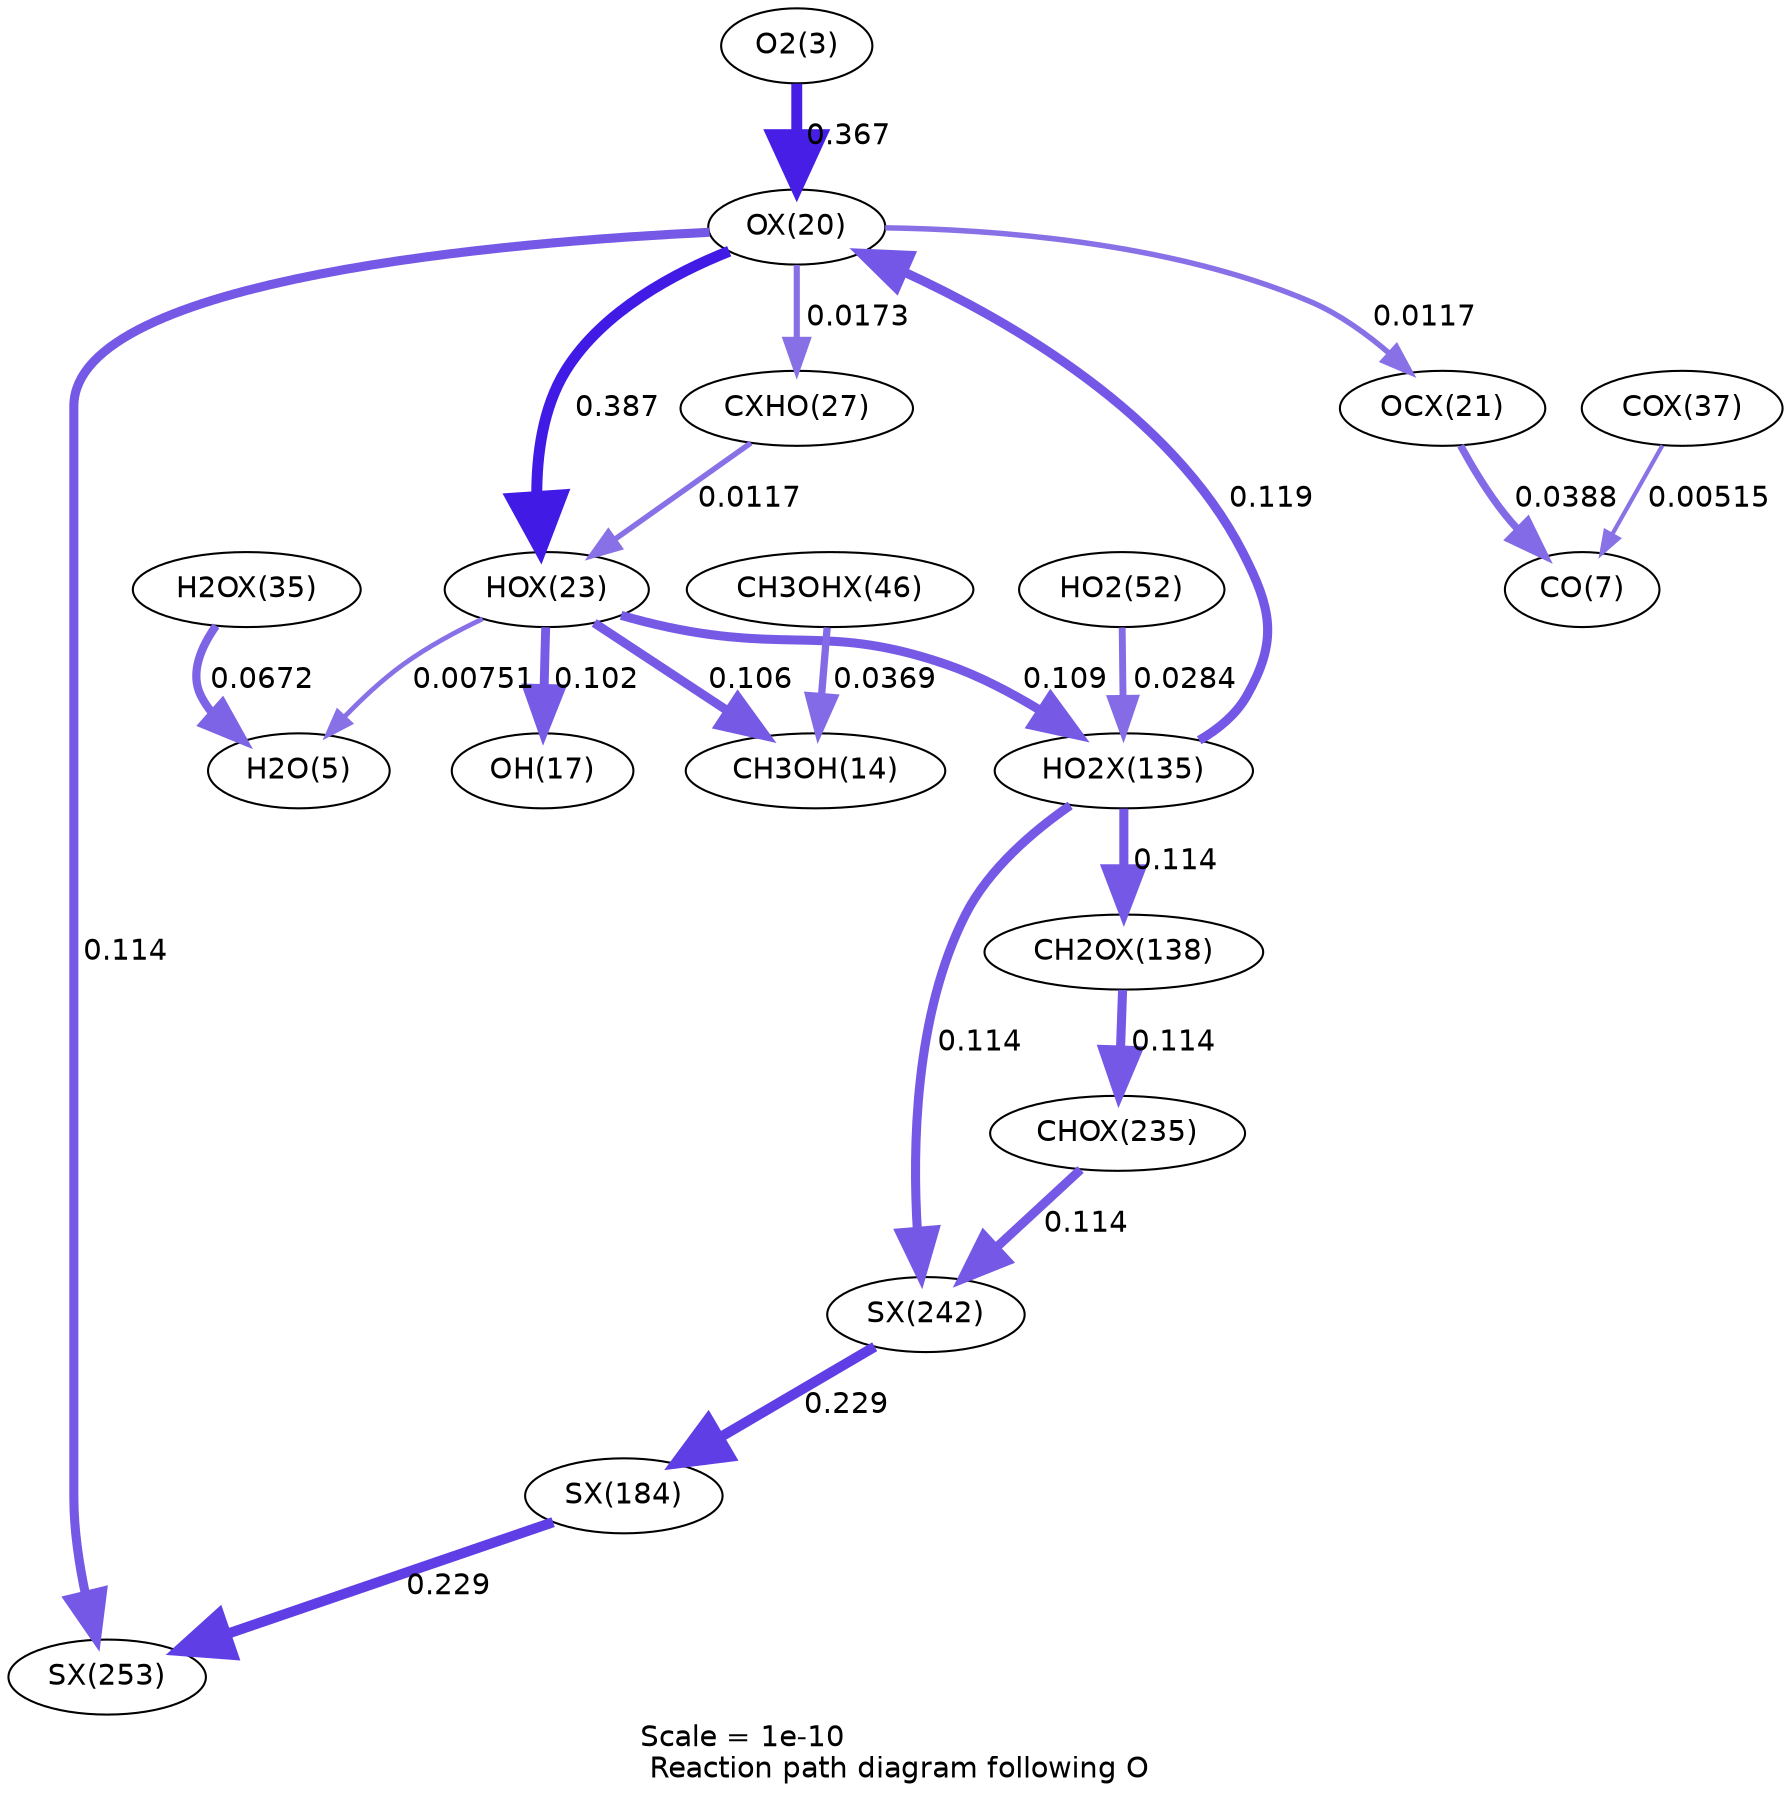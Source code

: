 digraph reaction_paths {
center=1;
s5 -> s28[fontname="Helvetica", penwidth=5.24, arrowsize=2.62, color="0.7, 0.867, 0.9"
, label=" 0.367"];
s28 -> s31[fontname="Helvetica", penwidth=5.28, arrowsize=2.64, color="0.7, 0.887, 0.9"
, label=" 0.387"];
s28 -> s34[fontname="Helvetica", penwidth=2.94, arrowsize=1.47, color="0.7, 0.517, 0.9"
, label=" 0.0173"];
s28 -> s29[fontname="Helvetica", penwidth=2.64, arrowsize=1.32, color="0.7, 0.512, 0.9"
, label=" 0.0117"];
s46 -> s28[fontname="Helvetica", penwidth=4.39, arrowsize=2.2, color="0.7, 0.619, 0.9"
, label=" 0.119"];
s28 -> s55[fontname="Helvetica", penwidth=4.36, arrowsize=2.18, color="0.7, 0.614, 0.9"
, label=" 0.114"];
s31 -> s16[fontname="Helvetica", penwidth=4.31, arrowsize=2.15, color="0.7, 0.606, 0.9"
, label=" 0.106"];
s31 -> s19[fontname="Helvetica", penwidth=4.28, arrowsize=2.14, color="0.7, 0.602, 0.9"
, label=" 0.102"];
s31 -> s7[fontname="Helvetica", penwidth=2.31, arrowsize=1.15, color="0.7, 0.508, 0.9"
, label=" 0.00751"];
s34 -> s31[fontname="Helvetica", penwidth=2.64, arrowsize=1.32, color="0.7, 0.512, 0.9"
, label=" 0.0117"];
s31 -> s46[fontname="Helvetica", penwidth=4.33, arrowsize=2.16, color="0.7, 0.609, 0.9"
, label=" 0.109"];
s43 -> s16[fontname="Helvetica", penwidth=3.51, arrowsize=1.75, color="0.7, 0.537, 0.9"
, label=" 0.0369"];
s37 -> s7[fontname="Helvetica", penwidth=3.96, arrowsize=1.98, color="0.7, 0.567, 0.9"
, label=" 0.0672"];
s29 -> s9[fontname="Helvetica", penwidth=3.55, arrowsize=1.77, color="0.7, 0.539, 0.9"
, label=" 0.0388"];
s39 -> s9[fontname="Helvetica", penwidth=2.02, arrowsize=1.01, color="0.7, 0.505, 0.9"
, label=" 0.00515"];
s46 -> s47[fontname="Helvetica", penwidth=4.36, arrowsize=2.18, color="0.7, 0.614, 0.9"
, label=" 0.114"];
s46 -> s54[fontname="Helvetica", penwidth=4.36, arrowsize=2.18, color="0.7, 0.614, 0.9"
, label=" 0.114"];
s21 -> s46[fontname="Helvetica", penwidth=3.31, arrowsize=1.66, color="0.7, 0.528, 0.9"
, label=" 0.0284"];
s47 -> s53[fontname="Helvetica", penwidth=4.36, arrowsize=2.18, color="0.7, 0.614, 0.9"
, label=" 0.114"];
s53 -> s54[fontname="Helvetica", penwidth=4.36, arrowsize=2.18, color="0.7, 0.614, 0.9"
, label=" 0.114"];
s54 -> s50[fontname="Helvetica", penwidth=4.89, arrowsize=2.44, color="0.7, 0.729, 0.9"
, label=" 0.229"];
s50 -> s55[fontname="Helvetica", penwidth=4.89, arrowsize=2.44, color="0.7, 0.729, 0.9"
, label=" 0.229"];
s5 [ fontname="Helvetica", label="O2(3)"];
s7 [ fontname="Helvetica", label="H2O(5)"];
s9 [ fontname="Helvetica", label="CO(7)"];
s16 [ fontname="Helvetica", label="CH3OH(14)"];
s19 [ fontname="Helvetica", label="OH(17)"];
s21 [ fontname="Helvetica", label="HO2(52)"];
s28 [ fontname="Helvetica", label="OX(20)"];
s29 [ fontname="Helvetica", label="OCX(21)"];
s31 [ fontname="Helvetica", label="HOX(23)"];
s34 [ fontname="Helvetica", label="CXHO(27)"];
s37 [ fontname="Helvetica", label="H2OX(35)"];
s39 [ fontname="Helvetica", label="COX(37)"];
s43 [ fontname="Helvetica", label="CH3OHX(46)"];
s46 [ fontname="Helvetica", label="HO2X(135)"];
s47 [ fontname="Helvetica", label="CH2OX(138)"];
s50 [ fontname="Helvetica", label="SX(184)"];
s53 [ fontname="Helvetica", label="CHOX(235)"];
s54 [ fontname="Helvetica", label="SX(242)"];
s55 [ fontname="Helvetica", label="SX(253)"];
 label = "Scale = 1e-10\l Reaction path diagram following O";
 fontname = "Helvetica";
}
